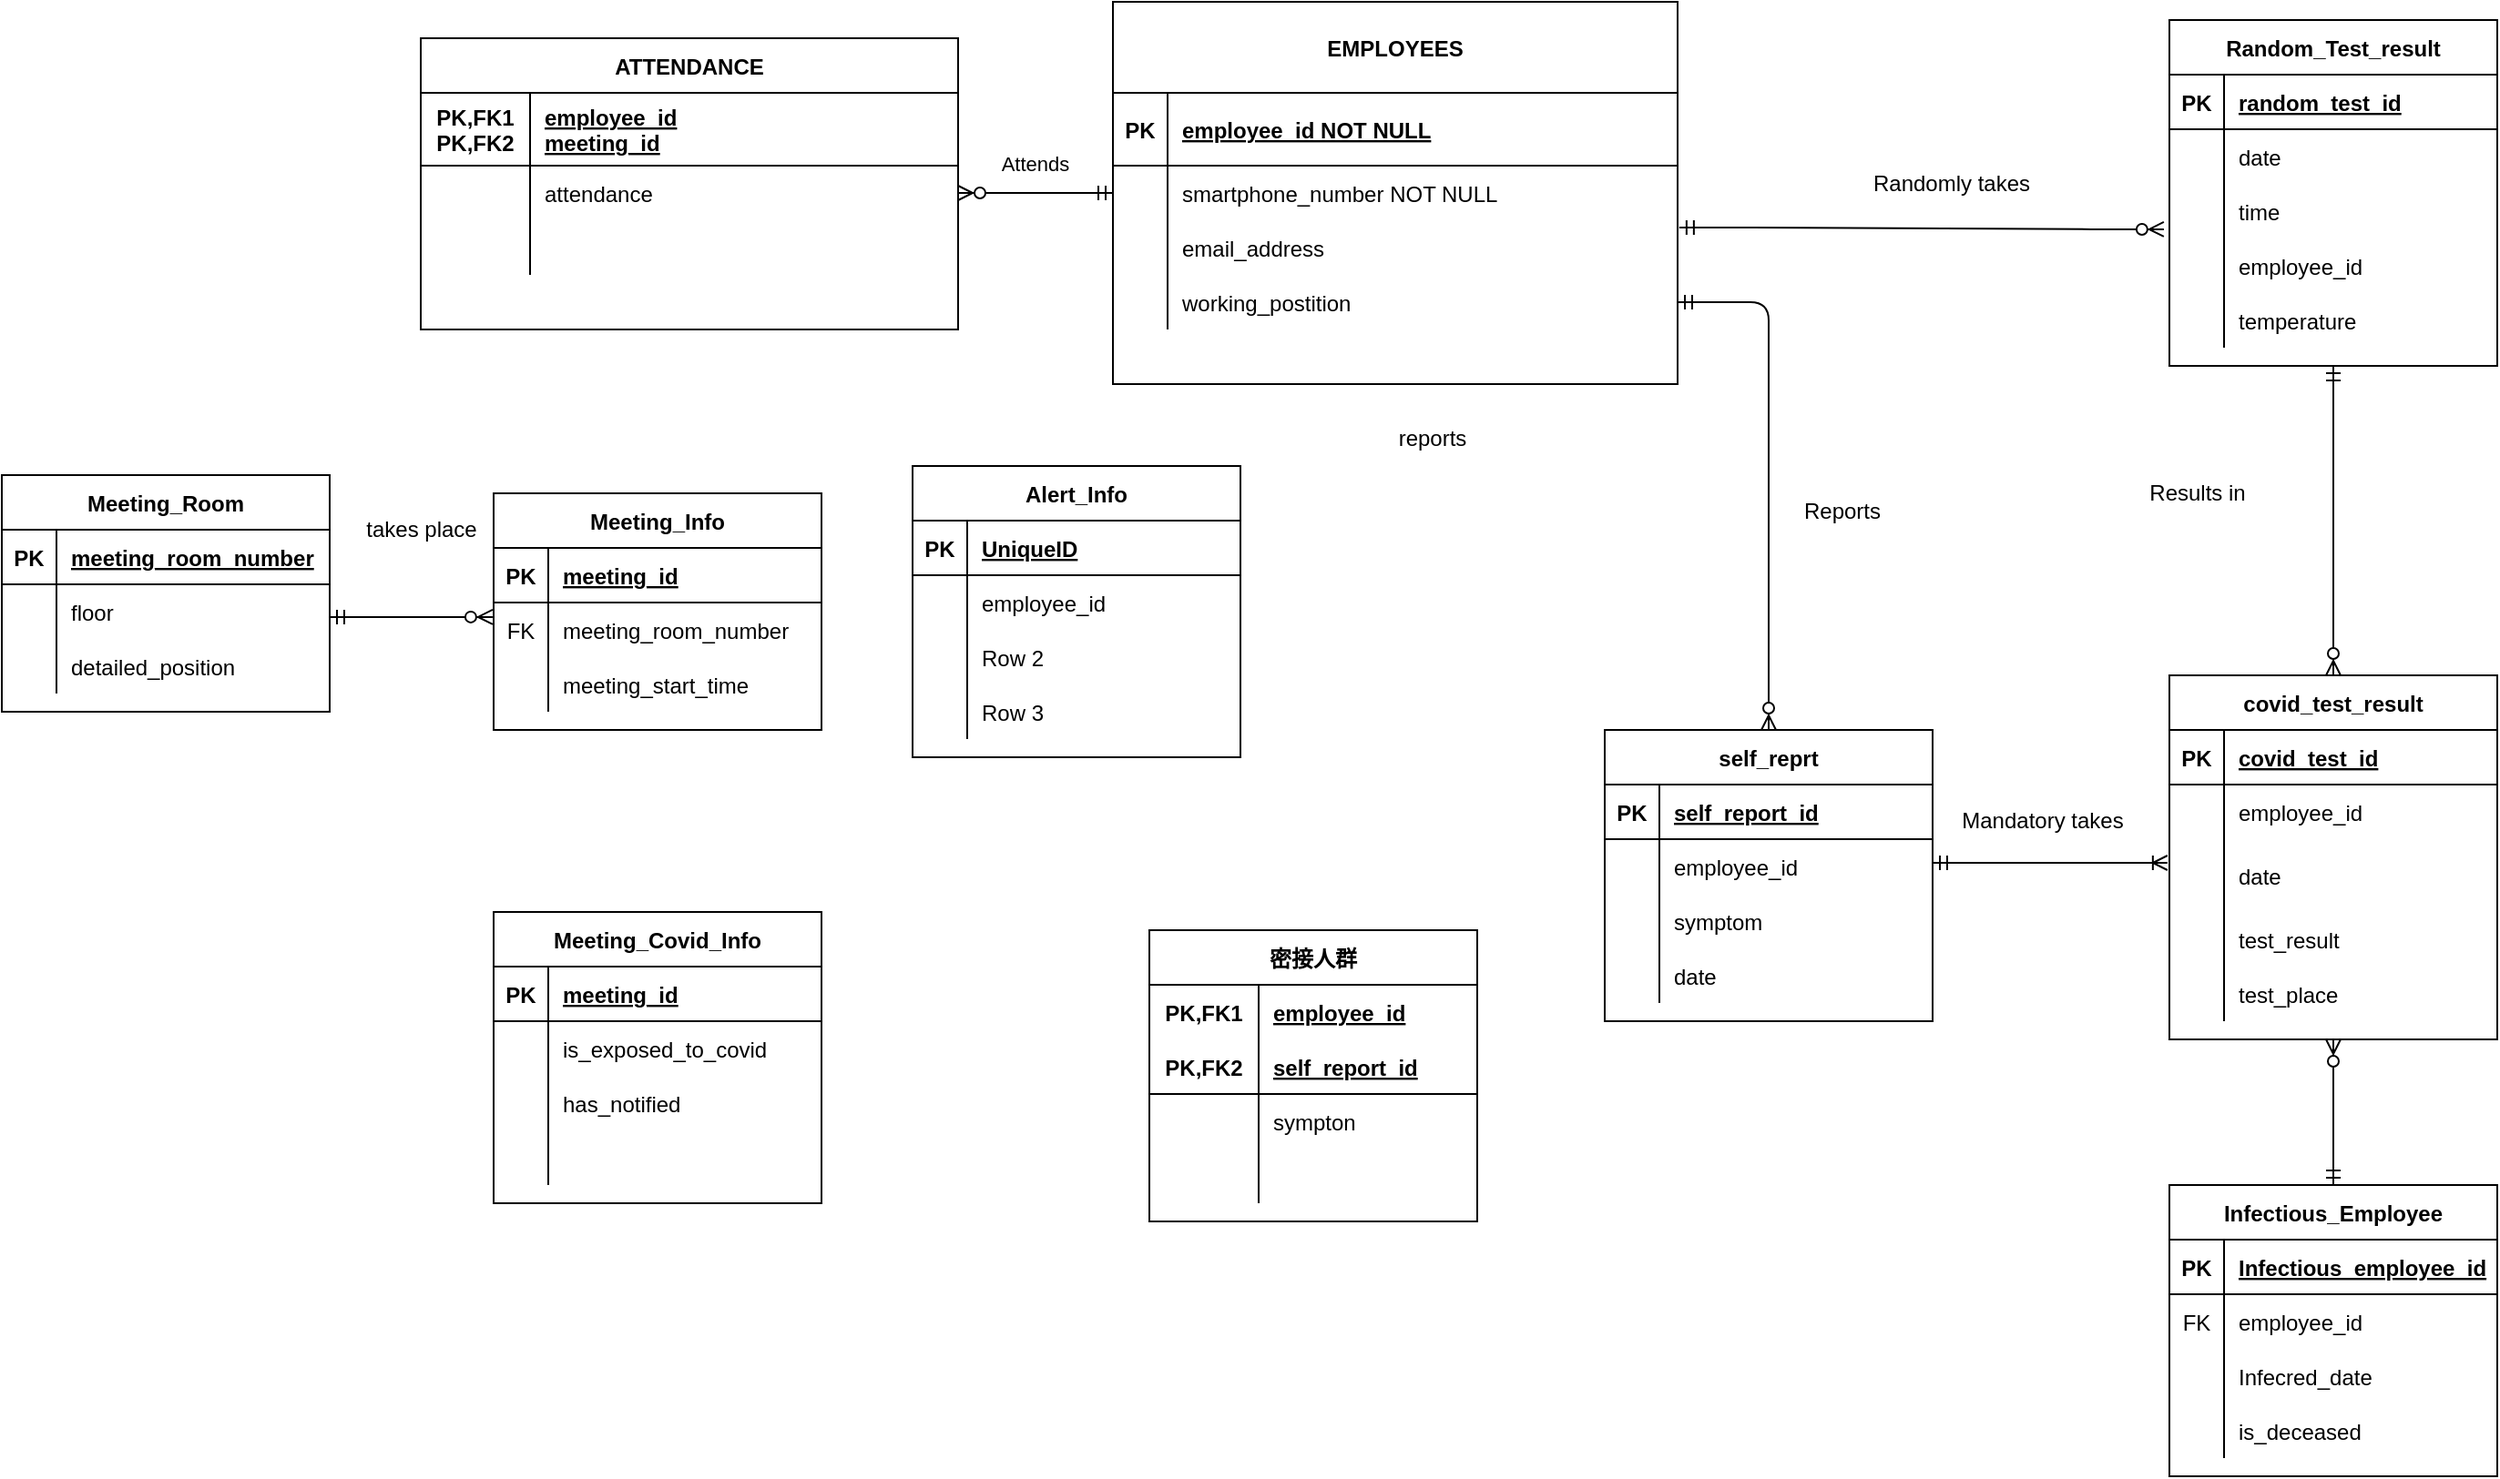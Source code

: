 <mxfile version="15.2.5" type="github" pages="2">
  <diagram id="R2lEEEUBdFMjLlhIrx00" name="Page-1">
    <mxGraphModel dx="4523" dy="1940" grid="1" gridSize="10" guides="1" tooltips="1" connect="1" arrows="1" fold="1" page="1" pageScale="1" pageWidth="850" pageHeight="1100" math="0" shadow="0" extFonts="Permanent Marker^https://fonts.googleapis.com/css?family=Permanent+Marker">
      <root>
        <mxCell id="0" />
        <mxCell id="1" parent="0" />
        <mxCell id="C-vyLk0tnHw3VtMMgP7b-13" value="ATTENDANCE" style="shape=table;startSize=30;container=1;collapsible=1;childLayout=tableLayout;fixedRows=1;rowLines=0;fontStyle=1;align=center;resizeLast=1;" parent="1" vertex="1">
          <mxGeometry x="-50" y="200" width="295" height="160" as="geometry" />
        </mxCell>
        <mxCell id="C-vyLk0tnHw3VtMMgP7b-14" value="" style="shape=partialRectangle;collapsible=0;dropTarget=0;pointerEvents=0;fillColor=none;points=[[0,0.5],[1,0.5]];portConstraint=eastwest;top=0;left=0;right=0;bottom=1;" parent="C-vyLk0tnHw3VtMMgP7b-13" vertex="1">
          <mxGeometry y="30" width="295" height="40" as="geometry" />
        </mxCell>
        <mxCell id="C-vyLk0tnHw3VtMMgP7b-15" value="PK,FK1&#xa;PK,FK2" style="shape=partialRectangle;overflow=hidden;connectable=0;fillColor=none;top=0;left=0;bottom=0;right=0;fontStyle=1;" parent="C-vyLk0tnHw3VtMMgP7b-14" vertex="1">
          <mxGeometry width="60" height="40" as="geometry" />
        </mxCell>
        <mxCell id="C-vyLk0tnHw3VtMMgP7b-16" value="employee_id&#xa;meeting_id" style="shape=partialRectangle;overflow=hidden;connectable=0;fillColor=none;top=0;left=0;bottom=0;right=0;align=left;spacingLeft=6;fontStyle=5;" parent="C-vyLk0tnHw3VtMMgP7b-14" vertex="1">
          <mxGeometry x="60" width="235" height="40" as="geometry" />
        </mxCell>
        <mxCell id="C-vyLk0tnHw3VtMMgP7b-17" value="" style="shape=partialRectangle;collapsible=0;dropTarget=0;pointerEvents=0;fillColor=none;points=[[0,0.5],[1,0.5]];portConstraint=eastwest;top=0;left=0;right=0;bottom=0;" parent="C-vyLk0tnHw3VtMMgP7b-13" vertex="1">
          <mxGeometry y="70" width="295" height="30" as="geometry" />
        </mxCell>
        <mxCell id="C-vyLk0tnHw3VtMMgP7b-18" value="" style="shape=partialRectangle;overflow=hidden;connectable=0;fillColor=none;top=0;left=0;bottom=0;right=0;" parent="C-vyLk0tnHw3VtMMgP7b-17" vertex="1">
          <mxGeometry width="60" height="30" as="geometry" />
        </mxCell>
        <mxCell id="C-vyLk0tnHw3VtMMgP7b-19" value="attendance" style="shape=partialRectangle;overflow=hidden;connectable=0;fillColor=none;top=0;left=0;bottom=0;right=0;align=left;spacingLeft=6;" parent="C-vyLk0tnHw3VtMMgP7b-17" vertex="1">
          <mxGeometry x="60" width="235" height="30" as="geometry" />
        </mxCell>
        <mxCell id="C-vyLk0tnHw3VtMMgP7b-20" value="" style="shape=partialRectangle;collapsible=0;dropTarget=0;pointerEvents=0;fillColor=none;points=[[0,0.5],[1,0.5]];portConstraint=eastwest;top=0;left=0;right=0;bottom=0;" parent="C-vyLk0tnHw3VtMMgP7b-13" vertex="1">
          <mxGeometry y="100" width="295" height="30" as="geometry" />
        </mxCell>
        <mxCell id="C-vyLk0tnHw3VtMMgP7b-21" value="" style="shape=partialRectangle;overflow=hidden;connectable=0;fillColor=none;top=0;left=0;bottom=0;right=0;" parent="C-vyLk0tnHw3VtMMgP7b-20" vertex="1">
          <mxGeometry width="60" height="30" as="geometry" />
        </mxCell>
        <mxCell id="C-vyLk0tnHw3VtMMgP7b-22" value="" style="shape=partialRectangle;overflow=hidden;connectable=0;fillColor=none;top=0;left=0;bottom=0;right=0;align=left;spacingLeft=6;" parent="C-vyLk0tnHw3VtMMgP7b-20" vertex="1">
          <mxGeometry x="60" width="235" height="30" as="geometry" />
        </mxCell>
        <mxCell id="C-vyLk0tnHw3VtMMgP7b-23" value="EMPLOYEES" style="shape=table;startSize=50;container=1;collapsible=1;childLayout=tableLayout;fixedRows=1;rowLines=0;fontStyle=1;align=center;resizeLast=1;" parent="1" vertex="1">
          <mxGeometry x="330" y="180" width="310" height="210" as="geometry" />
        </mxCell>
        <mxCell id="C-vyLk0tnHw3VtMMgP7b-24" value="" style="shape=partialRectangle;collapsible=0;dropTarget=0;pointerEvents=0;fillColor=none;points=[[0,0.5],[1,0.5]];portConstraint=eastwest;top=0;left=0;right=0;bottom=1;" parent="C-vyLk0tnHw3VtMMgP7b-23" vertex="1">
          <mxGeometry y="50" width="310" height="40" as="geometry" />
        </mxCell>
        <mxCell id="C-vyLk0tnHw3VtMMgP7b-25" value="PK" style="shape=partialRectangle;overflow=hidden;connectable=0;fillColor=none;top=0;left=0;bottom=0;right=0;fontStyle=1;" parent="C-vyLk0tnHw3VtMMgP7b-24" vertex="1">
          <mxGeometry width="30" height="40" as="geometry" />
        </mxCell>
        <mxCell id="C-vyLk0tnHw3VtMMgP7b-26" value="employee_id NOT NULL " style="shape=partialRectangle;overflow=hidden;connectable=0;fillColor=none;top=0;left=0;bottom=0;right=0;align=left;spacingLeft=6;fontStyle=5;" parent="C-vyLk0tnHw3VtMMgP7b-24" vertex="1">
          <mxGeometry x="30" width="280" height="40" as="geometry" />
        </mxCell>
        <mxCell id="C-vyLk0tnHw3VtMMgP7b-27" value="" style="shape=partialRectangle;collapsible=0;dropTarget=0;pointerEvents=0;fillColor=none;points=[[0,0.5],[1,0.5]];portConstraint=eastwest;top=0;left=0;right=0;bottom=0;" parent="C-vyLk0tnHw3VtMMgP7b-23" vertex="1">
          <mxGeometry y="90" width="310" height="30" as="geometry" />
        </mxCell>
        <mxCell id="C-vyLk0tnHw3VtMMgP7b-28" value="" style="shape=partialRectangle;overflow=hidden;connectable=0;fillColor=none;top=0;left=0;bottom=0;right=0;" parent="C-vyLk0tnHw3VtMMgP7b-27" vertex="1">
          <mxGeometry width="30" height="30" as="geometry" />
        </mxCell>
        <mxCell id="C-vyLk0tnHw3VtMMgP7b-29" value="smartphone_number NOT NULL" style="shape=partialRectangle;overflow=hidden;connectable=0;fillColor=none;top=0;left=0;bottom=0;right=0;align=left;spacingLeft=6;" parent="C-vyLk0tnHw3VtMMgP7b-27" vertex="1">
          <mxGeometry x="30" width="280" height="30" as="geometry" />
        </mxCell>
        <mxCell id="2Sy-isHAtKr2VlT2UQ54-1" style="shape=partialRectangle;collapsible=0;dropTarget=0;pointerEvents=0;fillColor=none;points=[[0,0.5],[1,0.5]];portConstraint=eastwest;top=0;left=0;right=0;bottom=0;" parent="C-vyLk0tnHw3VtMMgP7b-23" vertex="1">
          <mxGeometry y="120" width="310" height="30" as="geometry" />
        </mxCell>
        <mxCell id="2Sy-isHAtKr2VlT2UQ54-2" style="shape=partialRectangle;overflow=hidden;connectable=0;fillColor=none;top=0;left=0;bottom=0;right=0;" parent="2Sy-isHAtKr2VlT2UQ54-1" vertex="1">
          <mxGeometry width="30" height="30" as="geometry" />
        </mxCell>
        <mxCell id="2Sy-isHAtKr2VlT2UQ54-3" value="email_address" style="shape=partialRectangle;overflow=hidden;connectable=0;fillColor=none;top=0;left=0;bottom=0;right=0;align=left;spacingLeft=6;" parent="2Sy-isHAtKr2VlT2UQ54-1" vertex="1">
          <mxGeometry x="30" width="280" height="30" as="geometry" />
        </mxCell>
        <mxCell id="B-1KJg-qmIze-_IbCJFN-1" style="shape=partialRectangle;collapsible=0;dropTarget=0;pointerEvents=0;fillColor=none;points=[[0,0.5],[1,0.5]];portConstraint=eastwest;top=0;left=0;right=0;bottom=0;" vertex="1" parent="C-vyLk0tnHw3VtMMgP7b-23">
          <mxGeometry y="150" width="310" height="30" as="geometry" />
        </mxCell>
        <mxCell id="B-1KJg-qmIze-_IbCJFN-2" style="shape=partialRectangle;overflow=hidden;connectable=0;fillColor=none;top=0;left=0;bottom=0;right=0;" vertex="1" parent="B-1KJg-qmIze-_IbCJFN-1">
          <mxGeometry width="30" height="30" as="geometry" />
        </mxCell>
        <mxCell id="B-1KJg-qmIze-_IbCJFN-3" value="working_postition" style="shape=partialRectangle;overflow=hidden;connectable=0;fillColor=none;top=0;left=0;bottom=0;right=0;align=left;spacingLeft=6;" vertex="1" parent="B-1KJg-qmIze-_IbCJFN-1">
          <mxGeometry x="30" width="280" height="30" as="geometry" />
        </mxCell>
        <mxCell id="2Sy-isHAtKr2VlT2UQ54-4" value="Meeting_Info" style="shape=table;startSize=30;container=1;collapsible=1;childLayout=tableLayout;fixedRows=1;rowLines=0;fontStyle=1;align=center;resizeLast=1;" parent="1" vertex="1">
          <mxGeometry x="-10" y="450" width="180" height="130" as="geometry" />
        </mxCell>
        <mxCell id="2Sy-isHAtKr2VlT2UQ54-5" value="" style="shape=partialRectangle;collapsible=0;dropTarget=0;pointerEvents=0;fillColor=none;top=0;left=0;bottom=1;right=0;points=[[0,0.5],[1,0.5]];portConstraint=eastwest;" parent="2Sy-isHAtKr2VlT2UQ54-4" vertex="1">
          <mxGeometry y="30" width="180" height="30" as="geometry" />
        </mxCell>
        <mxCell id="2Sy-isHAtKr2VlT2UQ54-6" value="PK" style="shape=partialRectangle;connectable=0;fillColor=none;top=0;left=0;bottom=0;right=0;fontStyle=1;overflow=hidden;" parent="2Sy-isHAtKr2VlT2UQ54-5" vertex="1">
          <mxGeometry width="30" height="30" as="geometry" />
        </mxCell>
        <mxCell id="2Sy-isHAtKr2VlT2UQ54-7" value="meeting_id" style="shape=partialRectangle;connectable=0;fillColor=none;top=0;left=0;bottom=0;right=0;align=left;spacingLeft=6;fontStyle=5;overflow=hidden;" parent="2Sy-isHAtKr2VlT2UQ54-5" vertex="1">
          <mxGeometry x="30" width="150" height="30" as="geometry" />
        </mxCell>
        <mxCell id="2Sy-isHAtKr2VlT2UQ54-8" value="" style="shape=partialRectangle;collapsible=0;dropTarget=0;pointerEvents=0;fillColor=none;top=0;left=0;bottom=0;right=0;points=[[0,0.5],[1,0.5]];portConstraint=eastwest;" parent="2Sy-isHAtKr2VlT2UQ54-4" vertex="1">
          <mxGeometry y="60" width="180" height="30" as="geometry" />
        </mxCell>
        <mxCell id="2Sy-isHAtKr2VlT2UQ54-9" value="FK" style="shape=partialRectangle;connectable=0;fillColor=none;top=0;left=0;bottom=0;right=0;editable=1;overflow=hidden;" parent="2Sy-isHAtKr2VlT2UQ54-8" vertex="1">
          <mxGeometry width="30" height="30" as="geometry" />
        </mxCell>
        <mxCell id="2Sy-isHAtKr2VlT2UQ54-10" value="meeting_room_number" style="shape=partialRectangle;connectable=0;fillColor=none;top=0;left=0;bottom=0;right=0;align=left;spacingLeft=6;overflow=hidden;" parent="2Sy-isHAtKr2VlT2UQ54-8" vertex="1">
          <mxGeometry x="30" width="150" height="30" as="geometry" />
        </mxCell>
        <mxCell id="2Sy-isHAtKr2VlT2UQ54-14" value="" style="shape=partialRectangle;collapsible=0;dropTarget=0;pointerEvents=0;fillColor=none;top=0;left=0;bottom=0;right=0;points=[[0,0.5],[1,0.5]];portConstraint=eastwest;" parent="2Sy-isHAtKr2VlT2UQ54-4" vertex="1">
          <mxGeometry y="90" width="180" height="30" as="geometry" />
        </mxCell>
        <mxCell id="2Sy-isHAtKr2VlT2UQ54-15" value="" style="shape=partialRectangle;connectable=0;fillColor=none;top=0;left=0;bottom=0;right=0;editable=1;overflow=hidden;" parent="2Sy-isHAtKr2VlT2UQ54-14" vertex="1">
          <mxGeometry width="30" height="30" as="geometry" />
        </mxCell>
        <mxCell id="2Sy-isHAtKr2VlT2UQ54-16" value="meeting_start_time" style="shape=partialRectangle;connectable=0;fillColor=none;top=0;left=0;bottom=0;right=0;align=left;spacingLeft=6;overflow=hidden;" parent="2Sy-isHAtKr2VlT2UQ54-14" vertex="1">
          <mxGeometry x="30" width="150" height="30" as="geometry" />
        </mxCell>
        <mxCell id="B-1KJg-qmIze-_IbCJFN-51" style="edgeStyle=orthogonalEdgeStyle;rounded=1;orthogonalLoop=1;jettySize=auto;html=1;exitX=0.5;exitY=0;exitDx=0;exitDy=0;entryX=0.5;entryY=1;entryDx=0;entryDy=0;startArrow=ERmandOne;startFill=0;endArrow=ERzeroToMany;endFill=1;" edge="1" parent="1" source="B-1KJg-qmIze-_IbCJFN-52" target="2Sy-isHAtKr2VlT2UQ54-102">
          <mxGeometry relative="1" as="geometry">
            <mxPoint x="1000" y="860" as="sourcePoint" />
          </mxGeometry>
        </mxCell>
        <mxCell id="2Sy-isHAtKr2VlT2UQ54-70" value="Meeting_Covid_Info" style="shape=table;startSize=30;container=1;collapsible=1;childLayout=tableLayout;fixedRows=1;rowLines=0;fontStyle=1;align=center;resizeLast=1;" parent="1" vertex="1">
          <mxGeometry x="-10" y="680" width="180" height="160" as="geometry" />
        </mxCell>
        <mxCell id="2Sy-isHAtKr2VlT2UQ54-71" value="" style="shape=partialRectangle;collapsible=0;dropTarget=0;pointerEvents=0;fillColor=none;top=0;left=0;bottom=1;right=0;points=[[0,0.5],[1,0.5]];portConstraint=eastwest;" parent="2Sy-isHAtKr2VlT2UQ54-70" vertex="1">
          <mxGeometry y="30" width="180" height="30" as="geometry" />
        </mxCell>
        <mxCell id="2Sy-isHAtKr2VlT2UQ54-72" value="PK" style="shape=partialRectangle;connectable=0;fillColor=none;top=0;left=0;bottom=0;right=0;fontStyle=1;overflow=hidden;" parent="2Sy-isHAtKr2VlT2UQ54-71" vertex="1">
          <mxGeometry width="30" height="30" as="geometry" />
        </mxCell>
        <mxCell id="2Sy-isHAtKr2VlT2UQ54-73" value="meeting_id" style="shape=partialRectangle;connectable=0;fillColor=none;top=0;left=0;bottom=0;right=0;align=left;spacingLeft=6;fontStyle=5;overflow=hidden;" parent="2Sy-isHAtKr2VlT2UQ54-71" vertex="1">
          <mxGeometry x="30" width="150" height="30" as="geometry" />
        </mxCell>
        <mxCell id="2Sy-isHAtKr2VlT2UQ54-74" value="" style="shape=partialRectangle;collapsible=0;dropTarget=0;pointerEvents=0;fillColor=none;top=0;left=0;bottom=0;right=0;points=[[0,0.5],[1,0.5]];portConstraint=eastwest;" parent="2Sy-isHAtKr2VlT2UQ54-70" vertex="1">
          <mxGeometry y="60" width="180" height="30" as="geometry" />
        </mxCell>
        <mxCell id="2Sy-isHAtKr2VlT2UQ54-75" value="" style="shape=partialRectangle;connectable=0;fillColor=none;top=0;left=0;bottom=0;right=0;editable=1;overflow=hidden;" parent="2Sy-isHAtKr2VlT2UQ54-74" vertex="1">
          <mxGeometry width="30" height="30" as="geometry" />
        </mxCell>
        <mxCell id="2Sy-isHAtKr2VlT2UQ54-76" value="is_exposed_to_covid" style="shape=partialRectangle;connectable=0;fillColor=none;top=0;left=0;bottom=0;right=0;align=left;spacingLeft=6;overflow=hidden;" parent="2Sy-isHAtKr2VlT2UQ54-74" vertex="1">
          <mxGeometry x="30" width="150" height="30" as="geometry" />
        </mxCell>
        <mxCell id="2Sy-isHAtKr2VlT2UQ54-77" value="" style="shape=partialRectangle;collapsible=0;dropTarget=0;pointerEvents=0;fillColor=none;top=0;left=0;bottom=0;right=0;points=[[0,0.5],[1,0.5]];portConstraint=eastwest;" parent="2Sy-isHAtKr2VlT2UQ54-70" vertex="1">
          <mxGeometry y="90" width="180" height="30" as="geometry" />
        </mxCell>
        <mxCell id="2Sy-isHAtKr2VlT2UQ54-78" value="" style="shape=partialRectangle;connectable=0;fillColor=none;top=0;left=0;bottom=0;right=0;editable=1;overflow=hidden;" parent="2Sy-isHAtKr2VlT2UQ54-77" vertex="1">
          <mxGeometry width="30" height="30" as="geometry" />
        </mxCell>
        <mxCell id="2Sy-isHAtKr2VlT2UQ54-79" value="has_notified" style="shape=partialRectangle;connectable=0;fillColor=none;top=0;left=0;bottom=0;right=0;align=left;spacingLeft=6;overflow=hidden;" parent="2Sy-isHAtKr2VlT2UQ54-77" vertex="1">
          <mxGeometry x="30" width="150" height="30" as="geometry" />
        </mxCell>
        <mxCell id="2Sy-isHAtKr2VlT2UQ54-80" value="" style="shape=partialRectangle;collapsible=0;dropTarget=0;pointerEvents=0;fillColor=none;top=0;left=0;bottom=0;right=0;points=[[0,0.5],[1,0.5]];portConstraint=eastwest;" parent="2Sy-isHAtKr2VlT2UQ54-70" vertex="1">
          <mxGeometry y="120" width="180" height="30" as="geometry" />
        </mxCell>
        <mxCell id="2Sy-isHAtKr2VlT2UQ54-81" value="" style="shape=partialRectangle;connectable=0;fillColor=none;top=0;left=0;bottom=0;right=0;editable=1;overflow=hidden;" parent="2Sy-isHAtKr2VlT2UQ54-80" vertex="1">
          <mxGeometry width="30" height="30" as="geometry" />
        </mxCell>
        <mxCell id="2Sy-isHAtKr2VlT2UQ54-82" value="" style="shape=partialRectangle;connectable=0;fillColor=none;top=0;left=0;bottom=0;right=0;align=left;spacingLeft=6;overflow=hidden;" parent="2Sy-isHAtKr2VlT2UQ54-80" vertex="1">
          <mxGeometry x="30" width="150" height="30" as="geometry" />
        </mxCell>
        <mxCell id="B-1KJg-qmIze-_IbCJFN-48" style="edgeStyle=orthogonalEdgeStyle;rounded=1;orthogonalLoop=1;jettySize=auto;html=1;exitX=0.5;exitY=1;exitDx=0;exitDy=0;entryX=0.5;entryY=0;entryDx=0;entryDy=0;startArrow=ERmandOne;startFill=0;endArrow=ERzeroToMany;endFill=1;" edge="1" parent="1" source="2Sy-isHAtKr2VlT2UQ54-83" target="2Sy-isHAtKr2VlT2UQ54-102">
          <mxGeometry relative="1" as="geometry" />
        </mxCell>
        <mxCell id="2Sy-isHAtKr2VlT2UQ54-83" value="Random_Test_result" style="shape=table;startSize=30;container=1;collapsible=1;childLayout=tableLayout;fixedRows=1;rowLines=0;fontStyle=1;align=center;resizeLast=1;" parent="1" vertex="1">
          <mxGeometry x="910" y="190" width="180" height="190" as="geometry" />
        </mxCell>
        <mxCell id="2Sy-isHAtKr2VlT2UQ54-84" value="" style="shape=partialRectangle;collapsible=0;dropTarget=0;pointerEvents=0;fillColor=none;top=0;left=0;bottom=1;right=0;points=[[0,0.5],[1,0.5]];portConstraint=eastwest;" parent="2Sy-isHAtKr2VlT2UQ54-83" vertex="1">
          <mxGeometry y="30" width="180" height="30" as="geometry" />
        </mxCell>
        <mxCell id="2Sy-isHAtKr2VlT2UQ54-85" value="PK" style="shape=partialRectangle;connectable=0;fillColor=none;top=0;left=0;bottom=0;right=0;fontStyle=1;overflow=hidden;" parent="2Sy-isHAtKr2VlT2UQ54-84" vertex="1">
          <mxGeometry width="30" height="30" as="geometry" />
        </mxCell>
        <mxCell id="2Sy-isHAtKr2VlT2UQ54-86" value="random_test_id" style="shape=partialRectangle;connectable=0;fillColor=none;top=0;left=0;bottom=0;right=0;align=left;spacingLeft=6;fontStyle=5;overflow=hidden;" parent="2Sy-isHAtKr2VlT2UQ54-84" vertex="1">
          <mxGeometry x="30" width="150" height="30" as="geometry" />
        </mxCell>
        <mxCell id="2Sy-isHAtKr2VlT2UQ54-87" value="" style="shape=partialRectangle;collapsible=0;dropTarget=0;pointerEvents=0;fillColor=none;top=0;left=0;bottom=0;right=0;points=[[0,0.5],[1,0.5]];portConstraint=eastwest;" parent="2Sy-isHAtKr2VlT2UQ54-83" vertex="1">
          <mxGeometry y="60" width="180" height="30" as="geometry" />
        </mxCell>
        <mxCell id="2Sy-isHAtKr2VlT2UQ54-88" value="" style="shape=partialRectangle;connectable=0;fillColor=none;top=0;left=0;bottom=0;right=0;editable=1;overflow=hidden;" parent="2Sy-isHAtKr2VlT2UQ54-87" vertex="1">
          <mxGeometry width="30" height="30" as="geometry" />
        </mxCell>
        <mxCell id="2Sy-isHAtKr2VlT2UQ54-89" value="date" style="shape=partialRectangle;connectable=0;fillColor=none;top=0;left=0;bottom=0;right=0;align=left;spacingLeft=6;overflow=hidden;" parent="2Sy-isHAtKr2VlT2UQ54-87" vertex="1">
          <mxGeometry x="30" width="150" height="30" as="geometry" />
        </mxCell>
        <mxCell id="2Sy-isHAtKr2VlT2UQ54-90" value="" style="shape=partialRectangle;collapsible=0;dropTarget=0;pointerEvents=0;fillColor=none;top=0;left=0;bottom=0;right=0;points=[[0,0.5],[1,0.5]];portConstraint=eastwest;" parent="2Sy-isHAtKr2VlT2UQ54-83" vertex="1">
          <mxGeometry y="90" width="180" height="30" as="geometry" />
        </mxCell>
        <mxCell id="2Sy-isHAtKr2VlT2UQ54-91" value="" style="shape=partialRectangle;connectable=0;fillColor=none;top=0;left=0;bottom=0;right=0;editable=1;overflow=hidden;" parent="2Sy-isHAtKr2VlT2UQ54-90" vertex="1">
          <mxGeometry width="30" height="30" as="geometry" />
        </mxCell>
        <mxCell id="2Sy-isHAtKr2VlT2UQ54-92" value="time" style="shape=partialRectangle;connectable=0;fillColor=none;top=0;left=0;bottom=0;right=0;align=left;spacingLeft=6;overflow=hidden;" parent="2Sy-isHAtKr2VlT2UQ54-90" vertex="1">
          <mxGeometry x="30" width="150" height="30" as="geometry" />
        </mxCell>
        <mxCell id="2Sy-isHAtKr2VlT2UQ54-93" value="" style="shape=partialRectangle;collapsible=0;dropTarget=0;pointerEvents=0;fillColor=none;top=0;left=0;bottom=0;right=0;points=[[0,0.5],[1,0.5]];portConstraint=eastwest;" parent="2Sy-isHAtKr2VlT2UQ54-83" vertex="1">
          <mxGeometry y="120" width="180" height="30" as="geometry" />
        </mxCell>
        <mxCell id="2Sy-isHAtKr2VlT2UQ54-94" value="" style="shape=partialRectangle;connectable=0;fillColor=none;top=0;left=0;bottom=0;right=0;editable=1;overflow=hidden;" parent="2Sy-isHAtKr2VlT2UQ54-93" vertex="1">
          <mxGeometry width="30" height="30" as="geometry" />
        </mxCell>
        <mxCell id="2Sy-isHAtKr2VlT2UQ54-95" value="employee_id" style="shape=partialRectangle;connectable=0;fillColor=none;top=0;left=0;bottom=0;right=0;align=left;spacingLeft=6;overflow=hidden;" parent="2Sy-isHAtKr2VlT2UQ54-93" vertex="1">
          <mxGeometry x="30" width="150" height="30" as="geometry" />
        </mxCell>
        <mxCell id="2Sy-isHAtKr2VlT2UQ54-99" style="shape=partialRectangle;collapsible=0;dropTarget=0;pointerEvents=0;fillColor=none;top=0;left=0;bottom=0;right=0;points=[[0,0.5],[1,0.5]];portConstraint=eastwest;" parent="2Sy-isHAtKr2VlT2UQ54-83" vertex="1">
          <mxGeometry y="150" width="180" height="30" as="geometry" />
        </mxCell>
        <mxCell id="2Sy-isHAtKr2VlT2UQ54-100" style="shape=partialRectangle;connectable=0;fillColor=none;top=0;left=0;bottom=0;right=0;editable=1;overflow=hidden;" parent="2Sy-isHAtKr2VlT2UQ54-99" vertex="1">
          <mxGeometry width="30" height="30" as="geometry" />
        </mxCell>
        <mxCell id="2Sy-isHAtKr2VlT2UQ54-101" value="temperature" style="shape=partialRectangle;connectable=0;fillColor=none;top=0;left=0;bottom=0;right=0;align=left;spacingLeft=6;overflow=hidden;" parent="2Sy-isHAtKr2VlT2UQ54-99" vertex="1">
          <mxGeometry x="30" width="150" height="30" as="geometry" />
        </mxCell>
        <mxCell id="2Sy-isHAtKr2VlT2UQ54-102" value="covid_test_result" style="shape=table;startSize=30;container=1;collapsible=1;childLayout=tableLayout;fixedRows=1;rowLines=0;fontStyle=1;align=center;resizeLast=1;" parent="1" vertex="1">
          <mxGeometry x="910" y="550" width="180" height="200" as="geometry" />
        </mxCell>
        <mxCell id="2Sy-isHAtKr2VlT2UQ54-103" value="" style="shape=partialRectangle;collapsible=0;dropTarget=0;pointerEvents=0;fillColor=none;top=0;left=0;bottom=1;right=0;points=[[0,0.5],[1,0.5]];portConstraint=eastwest;" parent="2Sy-isHAtKr2VlT2UQ54-102" vertex="1">
          <mxGeometry y="30" width="180" height="30" as="geometry" />
        </mxCell>
        <mxCell id="2Sy-isHAtKr2VlT2UQ54-104" value="PK" style="shape=partialRectangle;connectable=0;fillColor=none;top=0;left=0;bottom=0;right=0;fontStyle=1;overflow=hidden;" parent="2Sy-isHAtKr2VlT2UQ54-103" vertex="1">
          <mxGeometry width="30" height="30" as="geometry" />
        </mxCell>
        <mxCell id="2Sy-isHAtKr2VlT2UQ54-105" value="covid_test_id" style="shape=partialRectangle;connectable=0;fillColor=none;top=0;left=0;bottom=0;right=0;align=left;spacingLeft=6;fontStyle=5;overflow=hidden;" parent="2Sy-isHAtKr2VlT2UQ54-103" vertex="1">
          <mxGeometry x="30" width="150" height="30" as="geometry" />
        </mxCell>
        <mxCell id="2Sy-isHAtKr2VlT2UQ54-106" value="" style="shape=partialRectangle;collapsible=0;dropTarget=0;pointerEvents=0;fillColor=none;top=0;left=0;bottom=0;right=0;points=[[0,0.5],[1,0.5]];portConstraint=eastwest;" parent="2Sy-isHAtKr2VlT2UQ54-102" vertex="1">
          <mxGeometry y="60" width="180" height="30" as="geometry" />
        </mxCell>
        <mxCell id="2Sy-isHAtKr2VlT2UQ54-107" value="" style="shape=partialRectangle;connectable=0;fillColor=none;top=0;left=0;bottom=0;right=0;editable=1;overflow=hidden;" parent="2Sy-isHAtKr2VlT2UQ54-106" vertex="1">
          <mxGeometry width="30" height="30" as="geometry" />
        </mxCell>
        <mxCell id="2Sy-isHAtKr2VlT2UQ54-108" value="employee_id" style="shape=partialRectangle;connectable=0;fillColor=none;top=0;left=0;bottom=0;right=0;align=left;spacingLeft=6;overflow=hidden;" parent="2Sy-isHAtKr2VlT2UQ54-106" vertex="1">
          <mxGeometry x="30" width="150" height="30" as="geometry" />
        </mxCell>
        <mxCell id="2Sy-isHAtKr2VlT2UQ54-109" value="" style="shape=partialRectangle;collapsible=0;dropTarget=0;pointerEvents=0;fillColor=none;top=0;left=0;bottom=0;right=0;points=[[0,0.5],[1,0.5]];portConstraint=eastwest;" parent="2Sy-isHAtKr2VlT2UQ54-102" vertex="1">
          <mxGeometry y="90" width="180" height="40" as="geometry" />
        </mxCell>
        <mxCell id="2Sy-isHAtKr2VlT2UQ54-110" value="" style="shape=partialRectangle;connectable=0;fillColor=none;top=0;left=0;bottom=0;right=0;editable=1;overflow=hidden;" parent="2Sy-isHAtKr2VlT2UQ54-109" vertex="1">
          <mxGeometry width="30" height="40" as="geometry" />
        </mxCell>
        <mxCell id="2Sy-isHAtKr2VlT2UQ54-111" value="date" style="shape=partialRectangle;connectable=0;fillColor=none;top=0;left=0;bottom=0;right=0;align=left;spacingLeft=6;overflow=hidden;" parent="2Sy-isHAtKr2VlT2UQ54-109" vertex="1">
          <mxGeometry x="30" width="150" height="40" as="geometry" />
        </mxCell>
        <mxCell id="2Sy-isHAtKr2VlT2UQ54-112" value="" style="shape=partialRectangle;collapsible=0;dropTarget=0;pointerEvents=0;fillColor=none;top=0;left=0;bottom=0;right=0;points=[[0,0.5],[1,0.5]];portConstraint=eastwest;" parent="2Sy-isHAtKr2VlT2UQ54-102" vertex="1">
          <mxGeometry y="130" width="180" height="30" as="geometry" />
        </mxCell>
        <mxCell id="2Sy-isHAtKr2VlT2UQ54-113" value="" style="shape=partialRectangle;connectable=0;fillColor=none;top=0;left=0;bottom=0;right=0;editable=1;overflow=hidden;" parent="2Sy-isHAtKr2VlT2UQ54-112" vertex="1">
          <mxGeometry width="30" height="30" as="geometry" />
        </mxCell>
        <mxCell id="2Sy-isHAtKr2VlT2UQ54-114" value="test_result" style="shape=partialRectangle;connectable=0;fillColor=none;top=0;left=0;bottom=0;right=0;align=left;spacingLeft=6;overflow=hidden;" parent="2Sy-isHAtKr2VlT2UQ54-112" vertex="1">
          <mxGeometry x="30" width="150" height="30" as="geometry" />
        </mxCell>
        <mxCell id="B-1KJg-qmIze-_IbCJFN-23" style="shape=partialRectangle;collapsible=0;dropTarget=0;pointerEvents=0;fillColor=none;top=0;left=0;bottom=0;right=0;points=[[0,0.5],[1,0.5]];portConstraint=eastwest;" vertex="1" parent="2Sy-isHAtKr2VlT2UQ54-102">
          <mxGeometry y="160" width="180" height="30" as="geometry" />
        </mxCell>
        <mxCell id="B-1KJg-qmIze-_IbCJFN-24" style="shape=partialRectangle;connectable=0;fillColor=none;top=0;left=0;bottom=0;right=0;editable=1;overflow=hidden;" vertex="1" parent="B-1KJg-qmIze-_IbCJFN-23">
          <mxGeometry width="30" height="30" as="geometry" />
        </mxCell>
        <mxCell id="B-1KJg-qmIze-_IbCJFN-25" value="test_place" style="shape=partialRectangle;connectable=0;fillColor=none;top=0;left=0;bottom=0;right=0;align=left;spacingLeft=6;overflow=hidden;" vertex="1" parent="B-1KJg-qmIze-_IbCJFN-23">
          <mxGeometry x="30" width="150" height="30" as="geometry" />
        </mxCell>
        <mxCell id="2Sy-isHAtKr2VlT2UQ54-115" value="密接人群" style="shape=table;startSize=30;container=1;collapsible=1;childLayout=tableLayout;fixedRows=1;rowLines=0;fontStyle=1;align=center;resizeLast=1;" parent="1" vertex="1">
          <mxGeometry x="350" y="690" width="180" height="160" as="geometry" />
        </mxCell>
        <mxCell id="2Sy-isHAtKr2VlT2UQ54-116" value="" style="shape=partialRectangle;collapsible=0;dropTarget=0;pointerEvents=0;fillColor=none;top=0;left=0;bottom=0;right=0;points=[[0,0.5],[1,0.5]];portConstraint=eastwest;" parent="2Sy-isHAtKr2VlT2UQ54-115" vertex="1">
          <mxGeometry y="30" width="180" height="30" as="geometry" />
        </mxCell>
        <mxCell id="2Sy-isHAtKr2VlT2UQ54-117" value="PK,FK1" style="shape=partialRectangle;connectable=0;fillColor=none;top=0;left=0;bottom=0;right=0;fontStyle=1;overflow=hidden;" parent="2Sy-isHAtKr2VlT2UQ54-116" vertex="1">
          <mxGeometry width="60" height="30" as="geometry" />
        </mxCell>
        <mxCell id="2Sy-isHAtKr2VlT2UQ54-118" value="employee_id" style="shape=partialRectangle;connectable=0;fillColor=none;top=0;left=0;bottom=0;right=0;align=left;spacingLeft=6;fontStyle=5;overflow=hidden;" parent="2Sy-isHAtKr2VlT2UQ54-116" vertex="1">
          <mxGeometry x="60" width="120" height="30" as="geometry" />
        </mxCell>
        <mxCell id="2Sy-isHAtKr2VlT2UQ54-119" value="" style="shape=partialRectangle;collapsible=0;dropTarget=0;pointerEvents=0;fillColor=none;top=0;left=0;bottom=1;right=0;points=[[0,0.5],[1,0.5]];portConstraint=eastwest;" parent="2Sy-isHAtKr2VlT2UQ54-115" vertex="1">
          <mxGeometry y="60" width="180" height="30" as="geometry" />
        </mxCell>
        <mxCell id="2Sy-isHAtKr2VlT2UQ54-120" value="PK,FK2" style="shape=partialRectangle;connectable=0;fillColor=none;top=0;left=0;bottom=0;right=0;fontStyle=1;overflow=hidden;" parent="2Sy-isHAtKr2VlT2UQ54-119" vertex="1">
          <mxGeometry width="60" height="30" as="geometry" />
        </mxCell>
        <mxCell id="2Sy-isHAtKr2VlT2UQ54-121" value="self_report_id" style="shape=partialRectangle;connectable=0;fillColor=none;top=0;left=0;bottom=0;right=0;align=left;spacingLeft=6;fontStyle=5;overflow=hidden;" parent="2Sy-isHAtKr2VlT2UQ54-119" vertex="1">
          <mxGeometry x="60" width="120" height="30" as="geometry" />
        </mxCell>
        <mxCell id="2Sy-isHAtKr2VlT2UQ54-122" value="" style="shape=partialRectangle;collapsible=0;dropTarget=0;pointerEvents=0;fillColor=none;top=0;left=0;bottom=0;right=0;points=[[0,0.5],[1,0.5]];portConstraint=eastwest;" parent="2Sy-isHAtKr2VlT2UQ54-115" vertex="1">
          <mxGeometry y="90" width="180" height="30" as="geometry" />
        </mxCell>
        <mxCell id="2Sy-isHAtKr2VlT2UQ54-123" value="" style="shape=partialRectangle;connectable=0;fillColor=none;top=0;left=0;bottom=0;right=0;editable=1;overflow=hidden;" parent="2Sy-isHAtKr2VlT2UQ54-122" vertex="1">
          <mxGeometry width="60" height="30" as="geometry" />
        </mxCell>
        <mxCell id="2Sy-isHAtKr2VlT2UQ54-124" value="sympton" style="shape=partialRectangle;connectable=0;fillColor=none;top=0;left=0;bottom=0;right=0;align=left;spacingLeft=6;overflow=hidden;" parent="2Sy-isHAtKr2VlT2UQ54-122" vertex="1">
          <mxGeometry x="60" width="120" height="30" as="geometry" />
        </mxCell>
        <mxCell id="2Sy-isHAtKr2VlT2UQ54-125" value="" style="shape=partialRectangle;collapsible=0;dropTarget=0;pointerEvents=0;fillColor=none;top=0;left=0;bottom=0;right=0;points=[[0,0.5],[1,0.5]];portConstraint=eastwest;" parent="2Sy-isHAtKr2VlT2UQ54-115" vertex="1">
          <mxGeometry y="120" width="180" height="30" as="geometry" />
        </mxCell>
        <mxCell id="2Sy-isHAtKr2VlT2UQ54-126" value="" style="shape=partialRectangle;connectable=0;fillColor=none;top=0;left=0;bottom=0;right=0;editable=1;overflow=hidden;" parent="2Sy-isHAtKr2VlT2UQ54-125" vertex="1">
          <mxGeometry width="60" height="30" as="geometry" />
        </mxCell>
        <mxCell id="2Sy-isHAtKr2VlT2UQ54-127" value="" style="shape=partialRectangle;connectable=0;fillColor=none;top=0;left=0;bottom=0;right=0;align=left;spacingLeft=6;overflow=hidden;" parent="2Sy-isHAtKr2VlT2UQ54-125" vertex="1">
          <mxGeometry x="60" width="120" height="30" as="geometry" />
        </mxCell>
        <mxCell id="2Sy-isHAtKr2VlT2UQ54-141" value="self_reprt" style="shape=table;startSize=30;container=1;collapsible=1;childLayout=tableLayout;fixedRows=1;rowLines=0;fontStyle=1;align=center;resizeLast=1;" parent="1" vertex="1">
          <mxGeometry x="600" y="580" width="180" height="160" as="geometry" />
        </mxCell>
        <mxCell id="2Sy-isHAtKr2VlT2UQ54-142" value="" style="shape=partialRectangle;collapsible=0;dropTarget=0;pointerEvents=0;fillColor=none;top=0;left=0;bottom=1;right=0;points=[[0,0.5],[1,0.5]];portConstraint=eastwest;" parent="2Sy-isHAtKr2VlT2UQ54-141" vertex="1">
          <mxGeometry y="30" width="180" height="30" as="geometry" />
        </mxCell>
        <mxCell id="2Sy-isHAtKr2VlT2UQ54-143" value="PK" style="shape=partialRectangle;connectable=0;fillColor=none;top=0;left=0;bottom=0;right=0;fontStyle=1;overflow=hidden;" parent="2Sy-isHAtKr2VlT2UQ54-142" vertex="1">
          <mxGeometry width="30" height="30" as="geometry" />
        </mxCell>
        <mxCell id="2Sy-isHAtKr2VlT2UQ54-144" value="self_report_id" style="shape=partialRectangle;connectable=0;fillColor=none;top=0;left=0;bottom=0;right=0;align=left;spacingLeft=6;fontStyle=5;overflow=hidden;" parent="2Sy-isHAtKr2VlT2UQ54-142" vertex="1">
          <mxGeometry x="30" width="150" height="30" as="geometry" />
        </mxCell>
        <mxCell id="2Sy-isHAtKr2VlT2UQ54-145" value="" style="shape=partialRectangle;collapsible=0;dropTarget=0;pointerEvents=0;fillColor=none;top=0;left=0;bottom=0;right=0;points=[[0,0.5],[1,0.5]];portConstraint=eastwest;" parent="2Sy-isHAtKr2VlT2UQ54-141" vertex="1">
          <mxGeometry y="60" width="180" height="30" as="geometry" />
        </mxCell>
        <mxCell id="2Sy-isHAtKr2VlT2UQ54-146" value="" style="shape=partialRectangle;connectable=0;fillColor=none;top=0;left=0;bottom=0;right=0;editable=1;overflow=hidden;" parent="2Sy-isHAtKr2VlT2UQ54-145" vertex="1">
          <mxGeometry width="30" height="30" as="geometry" />
        </mxCell>
        <mxCell id="2Sy-isHAtKr2VlT2UQ54-147" value="employee_id" style="shape=partialRectangle;connectable=0;fillColor=none;top=0;left=0;bottom=0;right=0;align=left;spacingLeft=6;overflow=hidden;" parent="2Sy-isHAtKr2VlT2UQ54-145" vertex="1">
          <mxGeometry x="30" width="150" height="30" as="geometry" />
        </mxCell>
        <mxCell id="2Sy-isHAtKr2VlT2UQ54-148" value="" style="shape=partialRectangle;collapsible=0;dropTarget=0;pointerEvents=0;fillColor=none;top=0;left=0;bottom=0;right=0;points=[[0,0.5],[1,0.5]];portConstraint=eastwest;" parent="2Sy-isHAtKr2VlT2UQ54-141" vertex="1">
          <mxGeometry y="90" width="180" height="30" as="geometry" />
        </mxCell>
        <mxCell id="2Sy-isHAtKr2VlT2UQ54-149" value="" style="shape=partialRectangle;connectable=0;fillColor=none;top=0;left=0;bottom=0;right=0;editable=1;overflow=hidden;" parent="2Sy-isHAtKr2VlT2UQ54-148" vertex="1">
          <mxGeometry width="30" height="30" as="geometry" />
        </mxCell>
        <mxCell id="2Sy-isHAtKr2VlT2UQ54-150" value="symptom" style="shape=partialRectangle;connectable=0;fillColor=none;top=0;left=0;bottom=0;right=0;align=left;spacingLeft=6;overflow=hidden;" parent="2Sy-isHAtKr2VlT2UQ54-148" vertex="1">
          <mxGeometry x="30" width="150" height="30" as="geometry" />
        </mxCell>
        <mxCell id="2Sy-isHAtKr2VlT2UQ54-151" value="" style="shape=partialRectangle;collapsible=0;dropTarget=0;pointerEvents=0;fillColor=none;top=0;left=0;bottom=0;right=0;points=[[0,0.5],[1,0.5]];portConstraint=eastwest;" parent="2Sy-isHAtKr2VlT2UQ54-141" vertex="1">
          <mxGeometry y="120" width="180" height="30" as="geometry" />
        </mxCell>
        <mxCell id="2Sy-isHAtKr2VlT2UQ54-152" value="" style="shape=partialRectangle;connectable=0;fillColor=none;top=0;left=0;bottom=0;right=0;editable=1;overflow=hidden;" parent="2Sy-isHAtKr2VlT2UQ54-151" vertex="1">
          <mxGeometry width="30" height="30" as="geometry" />
        </mxCell>
        <mxCell id="2Sy-isHAtKr2VlT2UQ54-153" value="date" style="shape=partialRectangle;connectable=0;fillColor=none;top=0;left=0;bottom=0;right=0;align=left;spacingLeft=6;overflow=hidden;" parent="2Sy-isHAtKr2VlT2UQ54-151" vertex="1">
          <mxGeometry x="30" width="150" height="30" as="geometry" />
        </mxCell>
        <mxCell id="2Sy-isHAtKr2VlT2UQ54-154" value="Alert_Info" style="shape=table;startSize=30;container=1;collapsible=1;childLayout=tableLayout;fixedRows=1;rowLines=0;fontStyle=1;align=center;resizeLast=1;" parent="1" vertex="1">
          <mxGeometry x="220" y="435" width="180" height="160" as="geometry" />
        </mxCell>
        <mxCell id="2Sy-isHAtKr2VlT2UQ54-155" value="" style="shape=partialRectangle;collapsible=0;dropTarget=0;pointerEvents=0;fillColor=none;top=0;left=0;bottom=1;right=0;points=[[0,0.5],[1,0.5]];portConstraint=eastwest;" parent="2Sy-isHAtKr2VlT2UQ54-154" vertex="1">
          <mxGeometry y="30" width="180" height="30" as="geometry" />
        </mxCell>
        <mxCell id="2Sy-isHAtKr2VlT2UQ54-156" value="PK" style="shape=partialRectangle;connectable=0;fillColor=none;top=0;left=0;bottom=0;right=0;fontStyle=1;overflow=hidden;" parent="2Sy-isHAtKr2VlT2UQ54-155" vertex="1">
          <mxGeometry width="30" height="30" as="geometry" />
        </mxCell>
        <mxCell id="2Sy-isHAtKr2VlT2UQ54-157" value="UniqueID" style="shape=partialRectangle;connectable=0;fillColor=none;top=0;left=0;bottom=0;right=0;align=left;spacingLeft=6;fontStyle=5;overflow=hidden;" parent="2Sy-isHAtKr2VlT2UQ54-155" vertex="1">
          <mxGeometry x="30" width="150" height="30" as="geometry" />
        </mxCell>
        <mxCell id="2Sy-isHAtKr2VlT2UQ54-158" value="" style="shape=partialRectangle;collapsible=0;dropTarget=0;pointerEvents=0;fillColor=none;top=0;left=0;bottom=0;right=0;points=[[0,0.5],[1,0.5]];portConstraint=eastwest;" parent="2Sy-isHAtKr2VlT2UQ54-154" vertex="1">
          <mxGeometry y="60" width="180" height="30" as="geometry" />
        </mxCell>
        <mxCell id="2Sy-isHAtKr2VlT2UQ54-159" value="" style="shape=partialRectangle;connectable=0;fillColor=none;top=0;left=0;bottom=0;right=0;editable=1;overflow=hidden;" parent="2Sy-isHAtKr2VlT2UQ54-158" vertex="1">
          <mxGeometry width="30" height="30" as="geometry" />
        </mxCell>
        <mxCell id="2Sy-isHAtKr2VlT2UQ54-160" value="employee_id" style="shape=partialRectangle;connectable=0;fillColor=none;top=0;left=0;bottom=0;right=0;align=left;spacingLeft=6;overflow=hidden;" parent="2Sy-isHAtKr2VlT2UQ54-158" vertex="1">
          <mxGeometry x="30" width="150" height="30" as="geometry" />
        </mxCell>
        <mxCell id="2Sy-isHAtKr2VlT2UQ54-161" value="" style="shape=partialRectangle;collapsible=0;dropTarget=0;pointerEvents=0;fillColor=none;top=0;left=0;bottom=0;right=0;points=[[0,0.5],[1,0.5]];portConstraint=eastwest;" parent="2Sy-isHAtKr2VlT2UQ54-154" vertex="1">
          <mxGeometry y="90" width="180" height="30" as="geometry" />
        </mxCell>
        <mxCell id="2Sy-isHAtKr2VlT2UQ54-162" value="" style="shape=partialRectangle;connectable=0;fillColor=none;top=0;left=0;bottom=0;right=0;editable=1;overflow=hidden;" parent="2Sy-isHAtKr2VlT2UQ54-161" vertex="1">
          <mxGeometry width="30" height="30" as="geometry" />
        </mxCell>
        <mxCell id="2Sy-isHAtKr2VlT2UQ54-163" value="Row 2" style="shape=partialRectangle;connectable=0;fillColor=none;top=0;left=0;bottom=0;right=0;align=left;spacingLeft=6;overflow=hidden;" parent="2Sy-isHAtKr2VlT2UQ54-161" vertex="1">
          <mxGeometry x="30" width="150" height="30" as="geometry" />
        </mxCell>
        <mxCell id="2Sy-isHAtKr2VlT2UQ54-164" value="" style="shape=partialRectangle;collapsible=0;dropTarget=0;pointerEvents=0;fillColor=none;top=0;left=0;bottom=0;right=0;points=[[0,0.5],[1,0.5]];portConstraint=eastwest;" parent="2Sy-isHAtKr2VlT2UQ54-154" vertex="1">
          <mxGeometry y="120" width="180" height="30" as="geometry" />
        </mxCell>
        <mxCell id="2Sy-isHAtKr2VlT2UQ54-165" value="" style="shape=partialRectangle;connectable=0;fillColor=none;top=0;left=0;bottom=0;right=0;editable=1;overflow=hidden;" parent="2Sy-isHAtKr2VlT2UQ54-164" vertex="1">
          <mxGeometry width="30" height="30" as="geometry" />
        </mxCell>
        <mxCell id="2Sy-isHAtKr2VlT2UQ54-166" value="Row 3" style="shape=partialRectangle;connectable=0;fillColor=none;top=0;left=0;bottom=0;right=0;align=left;spacingLeft=6;overflow=hidden;" parent="2Sy-isHAtKr2VlT2UQ54-164" vertex="1">
          <mxGeometry x="30" width="150" height="30" as="geometry" />
        </mxCell>
        <mxCell id="B-1KJg-qmIze-_IbCJFN-6" value="Meeting_Room" style="shape=table;startSize=30;container=1;collapsible=1;childLayout=tableLayout;fixedRows=1;rowLines=0;fontStyle=1;align=center;resizeLast=1;" vertex="1" parent="1">
          <mxGeometry x="-280" y="440" width="180" height="130" as="geometry" />
        </mxCell>
        <mxCell id="B-1KJg-qmIze-_IbCJFN-7" value="" style="shape=partialRectangle;collapsible=0;dropTarget=0;pointerEvents=0;fillColor=none;top=0;left=0;bottom=1;right=0;points=[[0,0.5],[1,0.5]];portConstraint=eastwest;" vertex="1" parent="B-1KJg-qmIze-_IbCJFN-6">
          <mxGeometry y="30" width="180" height="30" as="geometry" />
        </mxCell>
        <mxCell id="B-1KJg-qmIze-_IbCJFN-8" value="PK" style="shape=partialRectangle;connectable=0;fillColor=none;top=0;left=0;bottom=0;right=0;fontStyle=1;overflow=hidden;" vertex="1" parent="B-1KJg-qmIze-_IbCJFN-7">
          <mxGeometry width="30" height="30" as="geometry" />
        </mxCell>
        <mxCell id="B-1KJg-qmIze-_IbCJFN-9" value="meeting_room_number" style="shape=partialRectangle;connectable=0;fillColor=none;top=0;left=0;bottom=0;right=0;align=left;spacingLeft=6;fontStyle=5;overflow=hidden;" vertex="1" parent="B-1KJg-qmIze-_IbCJFN-7">
          <mxGeometry x="30" width="150" height="30" as="geometry" />
        </mxCell>
        <mxCell id="B-1KJg-qmIze-_IbCJFN-10" value="" style="shape=partialRectangle;collapsible=0;dropTarget=0;pointerEvents=0;fillColor=none;top=0;left=0;bottom=0;right=0;points=[[0,0.5],[1,0.5]];portConstraint=eastwest;" vertex="1" parent="B-1KJg-qmIze-_IbCJFN-6">
          <mxGeometry y="60" width="180" height="30" as="geometry" />
        </mxCell>
        <mxCell id="B-1KJg-qmIze-_IbCJFN-11" value="" style="shape=partialRectangle;connectable=0;fillColor=none;top=0;left=0;bottom=0;right=0;editable=1;overflow=hidden;" vertex="1" parent="B-1KJg-qmIze-_IbCJFN-10">
          <mxGeometry width="30" height="30" as="geometry" />
        </mxCell>
        <mxCell id="B-1KJg-qmIze-_IbCJFN-12" value="floor" style="shape=partialRectangle;connectable=0;fillColor=none;top=0;left=0;bottom=0;right=0;align=left;spacingLeft=6;overflow=hidden;" vertex="1" parent="B-1KJg-qmIze-_IbCJFN-10">
          <mxGeometry x="30" width="150" height="30" as="geometry" />
        </mxCell>
        <mxCell id="B-1KJg-qmIze-_IbCJFN-13" value="" style="shape=partialRectangle;collapsible=0;dropTarget=0;pointerEvents=0;fillColor=none;top=0;left=0;bottom=0;right=0;points=[[0,0.5],[1,0.5]];portConstraint=eastwest;" vertex="1" parent="B-1KJg-qmIze-_IbCJFN-6">
          <mxGeometry y="90" width="180" height="30" as="geometry" />
        </mxCell>
        <mxCell id="B-1KJg-qmIze-_IbCJFN-14" value="" style="shape=partialRectangle;connectable=0;fillColor=none;top=0;left=0;bottom=0;right=0;editable=1;overflow=hidden;" vertex="1" parent="B-1KJg-qmIze-_IbCJFN-13">
          <mxGeometry width="30" height="30" as="geometry" />
        </mxCell>
        <mxCell id="B-1KJg-qmIze-_IbCJFN-15" value="detailed_position" style="shape=partialRectangle;connectable=0;fillColor=none;top=0;left=0;bottom=0;right=0;align=left;spacingLeft=6;overflow=hidden;" vertex="1" parent="B-1KJg-qmIze-_IbCJFN-13">
          <mxGeometry x="30" width="150" height="30" as="geometry" />
        </mxCell>
        <mxCell id="B-1KJg-qmIze-_IbCJFN-29" value="" style="edgeStyle=entityRelationEdgeStyle;fontSize=12;html=1;endArrow=ERzeroToMany;startArrow=ERmandOne;exitX=0;exitY=0.5;exitDx=0;exitDy=0;entryX=1;entryY=0.5;entryDx=0;entryDy=0;" edge="1" parent="1" source="C-vyLk0tnHw3VtMMgP7b-27" target="C-vyLk0tnHw3VtMMgP7b-17">
          <mxGeometry width="100" height="100" relative="1" as="geometry">
            <mxPoint x="60" y="570" as="sourcePoint" />
            <mxPoint x="160" y="470" as="targetPoint" />
          </mxGeometry>
        </mxCell>
        <mxCell id="B-1KJg-qmIze-_IbCJFN-30" value="Attends" style="edgeLabel;html=1;align=center;verticalAlign=middle;resizable=0;points=[];" vertex="1" connectable="0" parent="B-1KJg-qmIze-_IbCJFN-29">
          <mxGeometry x="0.045" y="-3" relative="1" as="geometry">
            <mxPoint x="1" y="-13" as="offset" />
          </mxGeometry>
        </mxCell>
        <mxCell id="B-1KJg-qmIze-_IbCJFN-41" value="reports" style="text;html=1;align=center;verticalAlign=middle;resizable=0;points=[];autosize=1;strokeColor=none;fillColor=none;" vertex="1" parent="1">
          <mxGeometry x="480" y="410" width="50" height="20" as="geometry" />
        </mxCell>
        <mxCell id="B-1KJg-qmIze-_IbCJFN-42" value="" style="edgeStyle=entityRelationEdgeStyle;fontSize=12;html=1;endArrow=ERzeroToMany;startArrow=ERmandOne;exitX=1.003;exitY=0.133;exitDx=0;exitDy=0;exitPerimeter=0;entryX=-0.017;entryY=0.833;entryDx=0;entryDy=0;entryPerimeter=0;" edge="1" parent="1" source="2Sy-isHAtKr2VlT2UQ54-1" target="2Sy-isHAtKr2VlT2UQ54-90">
          <mxGeometry width="100" height="100" relative="1" as="geometry">
            <mxPoint x="630" y="430" as="sourcePoint" />
            <mxPoint x="730" y="430" as="targetPoint" />
          </mxGeometry>
        </mxCell>
        <mxCell id="B-1KJg-qmIze-_IbCJFN-43" value="Randomly takes" style="text;html=1;align=center;verticalAlign=middle;resizable=0;points=[];autosize=1;strokeColor=none;fillColor=none;" vertex="1" parent="1">
          <mxGeometry x="740" y="270" width="100" height="20" as="geometry" />
        </mxCell>
        <mxCell id="B-1KJg-qmIze-_IbCJFN-44" value="" style="edgeStyle=entityRelationEdgeStyle;fontSize=12;html=1;endArrow=ERzeroToMany;startArrow=ERmandOne;entryX=-0.003;entryY=0.265;entryDx=0;entryDy=0;entryPerimeter=0;" edge="1" parent="1" target="2Sy-isHAtKr2VlT2UQ54-8">
          <mxGeometry width="100" height="100" relative="1" as="geometry">
            <mxPoint x="-100" y="518" as="sourcePoint" />
            <mxPoint y="490" as="targetPoint" />
          </mxGeometry>
        </mxCell>
        <mxCell id="B-1KJg-qmIze-_IbCJFN-45" value="" style="edgeStyle=entityRelationEdgeStyle;fontSize=12;html=1;endArrow=ERoneToMany;startArrow=ERmandOne;entryX=-0.006;entryY=0.325;entryDx=0;entryDy=0;entryPerimeter=0;" edge="1" parent="1" target="2Sy-isHAtKr2VlT2UQ54-109">
          <mxGeometry width="100" height="100" relative="1" as="geometry">
            <mxPoint x="780" y="653" as="sourcePoint" />
            <mxPoint x="701" y="520" as="targetPoint" />
          </mxGeometry>
        </mxCell>
        <mxCell id="B-1KJg-qmIze-_IbCJFN-46" value="Mandatory takes" style="text;html=1;align=center;verticalAlign=middle;resizable=0;points=[];autosize=1;strokeColor=none;fillColor=none;" vertex="1" parent="1">
          <mxGeometry x="790" y="620" width="100" height="20" as="geometry" />
        </mxCell>
        <mxCell id="B-1KJg-qmIze-_IbCJFN-47" value="takes place" style="text;html=1;align=center;verticalAlign=middle;resizable=0;points=[];autosize=1;strokeColor=none;fillColor=none;" vertex="1" parent="1">
          <mxGeometry x="-90" y="460" width="80" height="20" as="geometry" />
        </mxCell>
        <mxCell id="B-1KJg-qmIze-_IbCJFN-50" value="Results in" style="text;html=1;align=center;verticalAlign=middle;resizable=0;points=[];autosize=1;strokeColor=none;fillColor=none;" vertex="1" parent="1">
          <mxGeometry x="890" y="440" width="70" height="20" as="geometry" />
        </mxCell>
        <mxCell id="B-1KJg-qmIze-_IbCJFN-52" value="Infectious_Employee" style="shape=table;startSize=30;container=1;collapsible=1;childLayout=tableLayout;fixedRows=1;rowLines=0;fontStyle=1;align=center;resizeLast=1;" vertex="1" parent="1">
          <mxGeometry x="910" y="830" width="180" height="160" as="geometry" />
        </mxCell>
        <mxCell id="B-1KJg-qmIze-_IbCJFN-53" value="" style="shape=partialRectangle;collapsible=0;dropTarget=0;pointerEvents=0;fillColor=none;top=0;left=0;bottom=1;right=0;points=[[0,0.5],[1,0.5]];portConstraint=eastwest;" vertex="1" parent="B-1KJg-qmIze-_IbCJFN-52">
          <mxGeometry y="30" width="180" height="30" as="geometry" />
        </mxCell>
        <mxCell id="B-1KJg-qmIze-_IbCJFN-54" value="PK" style="shape=partialRectangle;connectable=0;fillColor=none;top=0;left=0;bottom=0;right=0;fontStyle=1;overflow=hidden;" vertex="1" parent="B-1KJg-qmIze-_IbCJFN-53">
          <mxGeometry width="30" height="30" as="geometry" />
        </mxCell>
        <mxCell id="B-1KJg-qmIze-_IbCJFN-55" value="Infectious_employee_id" style="shape=partialRectangle;connectable=0;fillColor=none;top=0;left=0;bottom=0;right=0;align=left;spacingLeft=6;fontStyle=5;overflow=hidden;" vertex="1" parent="B-1KJg-qmIze-_IbCJFN-53">
          <mxGeometry x="30" width="150" height="30" as="geometry" />
        </mxCell>
        <mxCell id="B-1KJg-qmIze-_IbCJFN-68" style="shape=partialRectangle;collapsible=0;dropTarget=0;pointerEvents=0;fillColor=none;top=0;left=0;bottom=0;right=0;points=[[0,0.5],[1,0.5]];portConstraint=eastwest;" vertex="1" parent="B-1KJg-qmIze-_IbCJFN-52">
          <mxGeometry y="60" width="180" height="30" as="geometry" />
        </mxCell>
        <mxCell id="B-1KJg-qmIze-_IbCJFN-69" value="FK" style="shape=partialRectangle;connectable=0;fillColor=none;top=0;left=0;bottom=0;right=0;editable=1;overflow=hidden;" vertex="1" parent="B-1KJg-qmIze-_IbCJFN-68">
          <mxGeometry width="30" height="30" as="geometry" />
        </mxCell>
        <mxCell id="B-1KJg-qmIze-_IbCJFN-70" value="employee_id" style="shape=partialRectangle;connectable=0;fillColor=none;top=0;left=0;bottom=0;right=0;align=left;spacingLeft=6;overflow=hidden;" vertex="1" parent="B-1KJg-qmIze-_IbCJFN-68">
          <mxGeometry x="30" width="150" height="30" as="geometry" />
        </mxCell>
        <mxCell id="B-1KJg-qmIze-_IbCJFN-56" value="" style="shape=partialRectangle;collapsible=0;dropTarget=0;pointerEvents=0;fillColor=none;top=0;left=0;bottom=0;right=0;points=[[0,0.5],[1,0.5]];portConstraint=eastwest;" vertex="1" parent="B-1KJg-qmIze-_IbCJFN-52">
          <mxGeometry y="90" width="180" height="30" as="geometry" />
        </mxCell>
        <mxCell id="B-1KJg-qmIze-_IbCJFN-57" value="" style="shape=partialRectangle;connectable=0;fillColor=none;top=0;left=0;bottom=0;right=0;editable=1;overflow=hidden;" vertex="1" parent="B-1KJg-qmIze-_IbCJFN-56">
          <mxGeometry width="30" height="30" as="geometry" />
        </mxCell>
        <mxCell id="B-1KJg-qmIze-_IbCJFN-58" value="Infecred_date" style="shape=partialRectangle;connectable=0;fillColor=none;top=0;left=0;bottom=0;right=0;align=left;spacingLeft=6;overflow=hidden;" vertex="1" parent="B-1KJg-qmIze-_IbCJFN-56">
          <mxGeometry x="30" width="150" height="30" as="geometry" />
        </mxCell>
        <mxCell id="B-1KJg-qmIze-_IbCJFN-59" value="" style="shape=partialRectangle;collapsible=0;dropTarget=0;pointerEvents=0;fillColor=none;top=0;left=0;bottom=0;right=0;points=[[0,0.5],[1,0.5]];portConstraint=eastwest;" vertex="1" parent="B-1KJg-qmIze-_IbCJFN-52">
          <mxGeometry y="120" width="180" height="30" as="geometry" />
        </mxCell>
        <mxCell id="B-1KJg-qmIze-_IbCJFN-60" value="" style="shape=partialRectangle;connectable=0;fillColor=none;top=0;left=0;bottom=0;right=0;editable=1;overflow=hidden;" vertex="1" parent="B-1KJg-qmIze-_IbCJFN-59">
          <mxGeometry width="30" height="30" as="geometry" />
        </mxCell>
        <mxCell id="B-1KJg-qmIze-_IbCJFN-61" value="is_deceased" style="shape=partialRectangle;connectable=0;fillColor=none;top=0;left=0;bottom=0;right=0;align=left;spacingLeft=6;overflow=hidden;" vertex="1" parent="B-1KJg-qmIze-_IbCJFN-59">
          <mxGeometry x="30" width="150" height="30" as="geometry" />
        </mxCell>
        <mxCell id="B-1KJg-qmIze-_IbCJFN-73" style="edgeStyle=orthogonalEdgeStyle;rounded=1;orthogonalLoop=1;jettySize=auto;html=1;exitX=1;exitY=0.5;exitDx=0;exitDy=0;entryX=0.5;entryY=0;entryDx=0;entryDy=0;startArrow=ERmandOne;startFill=0;endArrow=ERzeroToMany;endFill=1;" edge="1" parent="1" source="B-1KJg-qmIze-_IbCJFN-1" target="2Sy-isHAtKr2VlT2UQ54-141">
          <mxGeometry relative="1" as="geometry" />
        </mxCell>
        <mxCell id="B-1KJg-qmIze-_IbCJFN-74" value="Reports" style="text;html=1;align=center;verticalAlign=middle;resizable=0;points=[];autosize=1;strokeColor=none;fillColor=none;" vertex="1" parent="1">
          <mxGeometry x="700" y="450" width="60" height="20" as="geometry" />
        </mxCell>
      </root>
    </mxGraphModel>
  </diagram>
  <diagram id="JL7gY0Zt4iH3Ty7F2Jji" name="Page-2">
    <mxGraphModel dx="1102" dy="582" grid="1" gridSize="10" guides="1" tooltips="1" connect="1" arrows="1" fold="1" page="1" pageScale="1" pageWidth="850" pageHeight="1100" math="0" shadow="0">
      <root>
        <mxCell id="7LayXD8DHjj0-PFGb6QZ-0" />
        <mxCell id="7LayXD8DHjj0-PFGb6QZ-1" parent="7LayXD8DHjj0-PFGb6QZ-0" />
      </root>
    </mxGraphModel>
  </diagram>
</mxfile>
